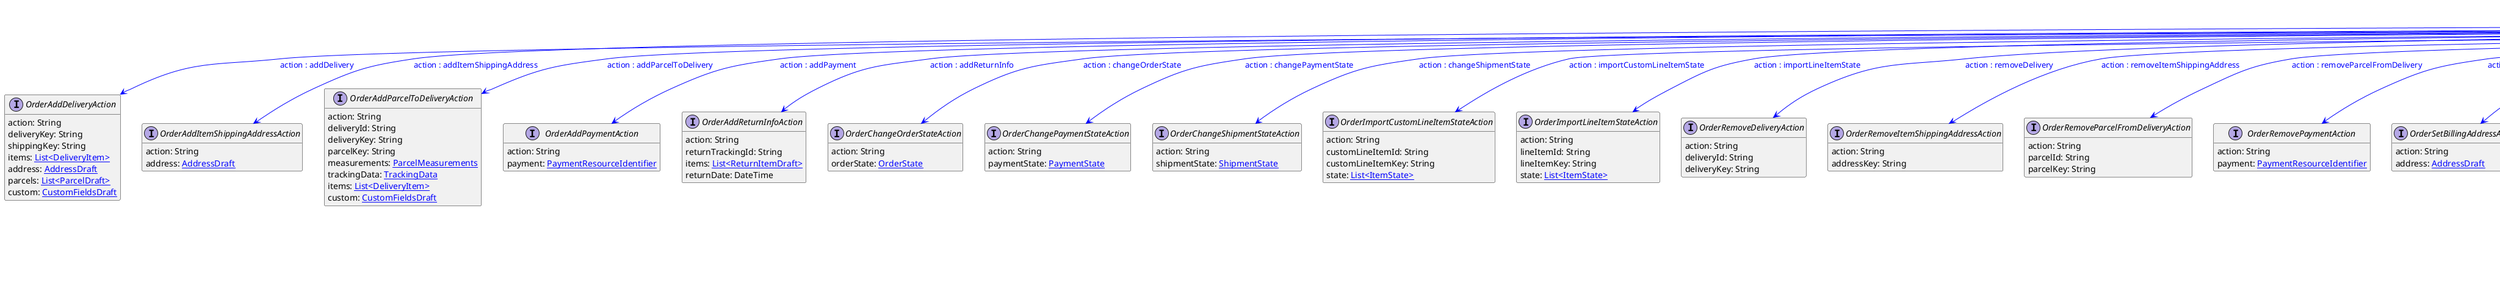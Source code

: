 @startuml

hide empty fields
hide empty methods
legend
|= |= line |
|<back:black>   </back>| inheritance |
|<back:green>   </back>| property reference |
|<back:blue>   </back>| discriminated class |
endlegend
interface OrderUpdateAction [[OrderUpdateAction.svg]]  {
    action: String
}


interface OrderAddDeliveryAction [[OrderAddDeliveryAction.svg]]  {
    action: String
    deliveryKey: String
    shippingKey: String
    items: [[DeliveryItem.svg List<DeliveryItem>]]
    address: [[AddressDraft.svg AddressDraft]]
    parcels: [[ParcelDraft.svg List<ParcelDraft>]]
    custom: [[CustomFieldsDraft.svg CustomFieldsDraft]]
}
interface OrderAddItemShippingAddressAction [[OrderAddItemShippingAddressAction.svg]]  {
    action: String
    address: [[AddressDraft.svg AddressDraft]]
}
interface OrderAddParcelToDeliveryAction [[OrderAddParcelToDeliveryAction.svg]]  {
    action: String
    deliveryId: String
    deliveryKey: String
    parcelKey: String
    measurements: [[ParcelMeasurements.svg ParcelMeasurements]]
    trackingData: [[TrackingData.svg TrackingData]]
    items: [[DeliveryItem.svg List<DeliveryItem>]]
    custom: [[CustomFieldsDraft.svg CustomFieldsDraft]]
}
interface OrderAddPaymentAction [[OrderAddPaymentAction.svg]]  {
    action: String
    payment: [[PaymentResourceIdentifier.svg PaymentResourceIdentifier]]
}
interface OrderAddReturnInfoAction [[OrderAddReturnInfoAction.svg]]  {
    action: String
    returnTrackingId: String
    items: [[ReturnItemDraft.svg List<ReturnItemDraft>]]
    returnDate: DateTime
}
interface OrderChangeOrderStateAction [[OrderChangeOrderStateAction.svg]]  {
    action: String
    orderState: [[OrderState.svg OrderState]]
}
interface OrderChangePaymentStateAction [[OrderChangePaymentStateAction.svg]]  {
    action: String
    paymentState: [[PaymentState.svg PaymentState]]
}
interface OrderChangeShipmentStateAction [[OrderChangeShipmentStateAction.svg]]  {
    action: String
    shipmentState: [[ShipmentState.svg ShipmentState]]
}
interface OrderImportCustomLineItemStateAction [[OrderImportCustomLineItemStateAction.svg]]  {
    action: String
    customLineItemId: String
    customLineItemKey: String
    state: [[ItemState.svg List<ItemState>]]
}
interface OrderImportLineItemStateAction [[OrderImportLineItemStateAction.svg]]  {
    action: String
    lineItemId: String
    lineItemKey: String
    state: [[ItemState.svg List<ItemState>]]
}
interface OrderRemoveDeliveryAction [[OrderRemoveDeliveryAction.svg]]  {
    action: String
    deliveryId: String
    deliveryKey: String
}
interface OrderRemoveItemShippingAddressAction [[OrderRemoveItemShippingAddressAction.svg]]  {
    action: String
    addressKey: String
}
interface OrderRemoveParcelFromDeliveryAction [[OrderRemoveParcelFromDeliveryAction.svg]]  {
    action: String
    parcelId: String
    parcelKey: String
}
interface OrderRemovePaymentAction [[OrderRemovePaymentAction.svg]]  {
    action: String
    payment: [[PaymentResourceIdentifier.svg PaymentResourceIdentifier]]
}
interface OrderSetBillingAddressAction [[OrderSetBillingAddressAction.svg]]  {
    action: String
    address: [[AddressDraft.svg AddressDraft]]
}
interface OrderSetBillingAddressCustomFieldAction [[OrderSetBillingAddressCustomFieldAction.svg]]  {
    action: String
    name: String
    value: [[Object.svg Object]]
}
interface OrderSetBillingAddressCustomTypeAction [[OrderSetBillingAddressCustomTypeAction.svg]]  {
    action: String
    type: [[TypeResourceIdentifier.svg TypeResourceIdentifier]]
    fields: [[FieldContainer.svg FieldContainer]]
}
interface OrderSetBusinessUnitAction [[OrderSetBusinessUnitAction.svg]]  {
    action: String
    businessUnit: [[BusinessUnitResourceIdentifier.svg BusinessUnitResourceIdentifier]]
}
interface OrderSetCustomFieldAction [[OrderSetCustomFieldAction.svg]]  {
    action: String
    name: String
    value: [[Object.svg Object]]
}
interface OrderSetCustomLineItemCustomFieldAction [[OrderSetCustomLineItemCustomFieldAction.svg]]  {
    action: String
    customLineItemId: String
    customLineItemKey: String
    name: String
    value: [[Object.svg Object]]
}
interface OrderSetCustomLineItemCustomTypeAction [[OrderSetCustomLineItemCustomTypeAction.svg]]  {
    action: String
    customLineItemId: String
    customLineItemKey: String
    type: [[TypeResourceIdentifier.svg TypeResourceIdentifier]]
    fields: [[FieldContainer.svg FieldContainer]]
}
interface OrderSetCustomLineItemShippingDetailsAction [[OrderSetCustomLineItemShippingDetailsAction.svg]]  {
    action: String
    customLineItemId: String
    customLineItemKey: String
    shippingDetails: [[ItemShippingDetailsDraft.svg ItemShippingDetailsDraft]]
}
interface OrderSetCustomTypeAction [[OrderSetCustomTypeAction.svg]]  {
    action: String
    type: [[TypeResourceIdentifier.svg TypeResourceIdentifier]]
    fields: [[FieldContainer.svg FieldContainer]]
}
interface OrderSetCustomerEmailAction [[OrderSetCustomerEmailAction.svg]]  {
    action: String
    email: String
}
interface OrderSetCustomerIdAction [[OrderSetCustomerIdAction.svg]]  {
    action: String
    customerId: String
}
interface OrderSetDeliveryAddressAction [[OrderSetDeliveryAddressAction.svg]]  {
    action: String
    deliveryId: String
    deliveryKey: String
    address: [[AddressDraft.svg AddressDraft]]
}
interface OrderSetDeliveryAddressCustomFieldAction [[OrderSetDeliveryAddressCustomFieldAction.svg]]  {
    action: String
    deliveryId: String
    deliveryKey: String
    name: String
    value: [[Object.svg Object]]
}
interface OrderSetDeliveryAddressCustomTypeAction [[OrderSetDeliveryAddressCustomTypeAction.svg]]  {
    action: String
    deliveryId: String
    deliveryKey: String
    type: [[TypeResourceIdentifier.svg TypeResourceIdentifier]]
    fields: [[FieldContainer.svg FieldContainer]]
}
interface OrderSetDeliveryCustomFieldAction [[OrderSetDeliveryCustomFieldAction.svg]]  {
    action: String
    deliveryId: String
    deliveryKey: String
    name: String
    value: [[Object.svg Object]]
}
interface OrderSetDeliveryCustomTypeAction [[OrderSetDeliveryCustomTypeAction.svg]]  {
    action: String
    deliveryId: String
    deliveryKey: String
    type: [[TypeResourceIdentifier.svg TypeResourceIdentifier]]
    fields: [[FieldContainer.svg FieldContainer]]
}
interface OrderSetDeliveryItemsAction [[OrderSetDeliveryItemsAction.svg]]  {
    action: String
    deliveryId: String
    deliveryKey: String
    items: [[DeliveryItem.svg List<DeliveryItem>]]
}
interface OrderSetItemShippingAddressCustomFieldAction [[OrderSetItemShippingAddressCustomFieldAction.svg]]  {
    action: String
    addressKey: String
    name: String
    value: [[Object.svg Object]]
}
interface OrderSetItemShippingAddressCustomTypeAction [[OrderSetItemShippingAddressCustomTypeAction.svg]]  {
    action: String
    addressKey: String
    type: [[TypeResourceIdentifier.svg TypeResourceIdentifier]]
    fields: [[FieldContainer.svg FieldContainer]]
}
interface OrderSetLineItemCustomFieldAction [[OrderSetLineItemCustomFieldAction.svg]]  {
    action: String
    lineItemId: String
    lineItemKey: String
    name: String
    value: [[Object.svg Object]]
}
interface OrderSetLineItemCustomTypeAction [[OrderSetLineItemCustomTypeAction.svg]]  {
    action: String
    lineItemId: String
    lineItemKey: String
    type: [[TypeResourceIdentifier.svg TypeResourceIdentifier]]
    fields: [[FieldContainer.svg FieldContainer]]
}
interface OrderSetLineItemShippingDetailsAction [[OrderSetLineItemShippingDetailsAction.svg]]  {
    action: String
    lineItemId: String
    lineItemKey: String
    shippingDetails: [[ItemShippingDetailsDraft.svg ItemShippingDetailsDraft]]
}
interface OrderSetLocaleAction [[OrderSetLocaleAction.svg]]  {
    action: String
    locale: String
}
interface OrderSetOrderNumberAction [[OrderSetOrderNumberAction.svg]]  {
    action: String
    orderNumber: String
}
interface OrderSetParcelCustomFieldAction [[OrderSetParcelCustomFieldAction.svg]]  {
    action: String
    parcelId: String
    parcelKey: String
    name: String
    value: [[Object.svg Object]]
}
interface OrderSetParcelCustomTypeAction [[OrderSetParcelCustomTypeAction.svg]]  {
    action: String
    parcelId: String
    parcelKey: String
    type: [[TypeResourceIdentifier.svg TypeResourceIdentifier]]
    fields: [[FieldContainer.svg FieldContainer]]
}
interface OrderSetParcelItemsAction [[OrderSetParcelItemsAction.svg]]  {
    action: String
    parcelId: String
    parcelKey: String
    items: [[DeliveryItem.svg List<DeliveryItem>]]
}
interface OrderSetParcelMeasurementsAction [[OrderSetParcelMeasurementsAction.svg]]  {
    action: String
    parcelId: String
    parcelKey: String
    measurements: [[ParcelMeasurements.svg ParcelMeasurements]]
}
interface OrderSetParcelTrackingDataAction [[OrderSetParcelTrackingDataAction.svg]]  {
    action: String
    parcelId: String
    parcelKey: String
    trackingData: [[TrackingData.svg TrackingData]]
}
interface OrderSetPurchaseOrderNumberAction [[OrderSetPurchaseOrderNumberAction.svg]]  {
    action: String
    purchaseOrderNumber: String
}
interface OrderSetReturnInfoAction [[OrderSetReturnInfoAction.svg]]  {
    action: String
    items: [[ReturnInfoDraft.svg List<ReturnInfoDraft>]]
}
interface OrderSetReturnItemCustomFieldAction [[OrderSetReturnItemCustomFieldAction.svg]]  {
    action: String
    returnItemId: String
    returnItemKey: String
    name: String
    value: [[Object.svg Object]]
}
interface OrderSetReturnItemCustomTypeAction [[OrderSetReturnItemCustomTypeAction.svg]]  {
    action: String
    returnItemId: String
    returnItemKey: String
    type: [[TypeResourceIdentifier.svg TypeResourceIdentifier]]
    fields: [[FieldContainer.svg FieldContainer]]
}
interface OrderSetReturnPaymentStateAction [[OrderSetReturnPaymentStateAction.svg]]  {
    action: String
    returnItemId: String
    returnItemKey: String
    paymentState: [[ReturnPaymentState.svg ReturnPaymentState]]
}
interface OrderSetReturnShipmentStateAction [[OrderSetReturnShipmentStateAction.svg]]  {
    action: String
    returnItemId: String
    returnItemKey: String
    shipmentState: [[ReturnShipmentState.svg ReturnShipmentState]]
}
interface OrderSetShippingAddressAction [[OrderSetShippingAddressAction.svg]]  {
    action: String
    address: [[AddressDraft.svg AddressDraft]]
}
interface OrderSetShippingAddressCustomFieldAction [[OrderSetShippingAddressCustomFieldAction.svg]]  {
    action: String
    name: String
    value: [[Object.svg Object]]
}
interface OrderSetShippingAddressCustomTypeAction [[OrderSetShippingAddressCustomTypeAction.svg]]  {
    action: String
    type: [[TypeResourceIdentifier.svg TypeResourceIdentifier]]
    fields: [[FieldContainer.svg FieldContainer]]
}
interface OrderSetShippingCustomFieldAction [[OrderSetShippingCustomFieldAction.svg]]  {
    action: String
    shippingKey: String
    name: String
    value: [[Object.svg Object]]
}
interface OrderSetShippingCustomTypeAction [[OrderSetShippingCustomTypeAction.svg]]  {
    action: String
    shippingKey: String
    type: [[TypeResourceIdentifier.svg TypeResourceIdentifier]]
    fields: [[FieldContainer.svg FieldContainer]]
}
interface OrderSetStoreAction [[OrderSetStoreAction.svg]]  {
    action: String
    store: [[StoreResourceIdentifier.svg StoreResourceIdentifier]]
}
interface OrderTransitionCustomLineItemStateAction [[OrderTransitionCustomLineItemStateAction.svg]]  {
    action: String
    customLineItemId: String
    customLineItemKey: String
    quantity: Long
    fromState: [[StateResourceIdentifier.svg StateResourceIdentifier]]
    toState: [[StateResourceIdentifier.svg StateResourceIdentifier]]
    actualTransitionDate: DateTime
}
interface OrderTransitionLineItemStateAction [[OrderTransitionLineItemStateAction.svg]]  {
    action: String
    lineItemId: String
    lineItemKey: String
    quantity: Long
    fromState: [[StateResourceIdentifier.svg StateResourceIdentifier]]
    toState: [[StateResourceIdentifier.svg StateResourceIdentifier]]
    actualTransitionDate: DateTime
}
interface OrderTransitionStateAction [[OrderTransitionStateAction.svg]]  {
    action: String
    state: [[StateResourceIdentifier.svg StateResourceIdentifier]]
    force: Boolean
}
interface OrderUpdateItemShippingAddressAction [[OrderUpdateItemShippingAddressAction.svg]]  {
    action: String
    address: [[AddressDraft.svg AddressDraft]]
}
interface OrderUpdateSyncInfoAction [[OrderUpdateSyncInfoAction.svg]]  {
    action: String
    externalId: String
    channel: [[ChannelResourceIdentifier.svg ChannelResourceIdentifier]]
    syncedAt: DateTime
}
interface OrderUpdate [[OrderUpdate.svg]]  {
    version: Long
    actions: [[OrderUpdateAction.svg List<OrderUpdateAction>]]
}
OrderUpdateAction --> OrderAddDeliveryAction #blue;text:blue : "action : addDelivery"
OrderUpdateAction --> OrderAddItemShippingAddressAction #blue;text:blue : "action : addItemShippingAddress"
OrderUpdateAction --> OrderAddParcelToDeliveryAction #blue;text:blue : "action : addParcelToDelivery"
OrderUpdateAction --> OrderAddPaymentAction #blue;text:blue : "action : addPayment"
OrderUpdateAction --> OrderAddReturnInfoAction #blue;text:blue : "action : addReturnInfo"
OrderUpdateAction --> OrderChangeOrderStateAction #blue;text:blue : "action : changeOrderState"
OrderUpdateAction --> OrderChangePaymentStateAction #blue;text:blue : "action : changePaymentState"
OrderUpdateAction --> OrderChangeShipmentStateAction #blue;text:blue : "action : changeShipmentState"
OrderUpdateAction --> OrderImportCustomLineItemStateAction #blue;text:blue : "action : importCustomLineItemState"
OrderUpdateAction --> OrderImportLineItemStateAction #blue;text:blue : "action : importLineItemState"
OrderUpdateAction --> OrderRemoveDeliveryAction #blue;text:blue : "action : removeDelivery"
OrderUpdateAction --> OrderRemoveItemShippingAddressAction #blue;text:blue : "action : removeItemShippingAddress"
OrderUpdateAction --> OrderRemoveParcelFromDeliveryAction #blue;text:blue : "action : removeParcelFromDelivery"
OrderUpdateAction --> OrderRemovePaymentAction #blue;text:blue : "action : removePayment"
OrderUpdateAction --> OrderSetBillingAddressAction #blue;text:blue : "action : setBillingAddress"
OrderUpdateAction --> OrderSetBillingAddressCustomFieldAction #blue;text:blue : "action : setBillingAddressCustomField"
OrderUpdateAction --> OrderSetBillingAddressCustomTypeAction #blue;text:blue : "action : setBillingAddressCustomType"
OrderUpdateAction --> OrderSetBusinessUnitAction #blue;text:blue : "action : setBusinessUnit"
OrderUpdateAction --> OrderSetCustomFieldAction #blue;text:blue : "action : setCustomField"
OrderUpdateAction --> OrderSetCustomLineItemCustomFieldAction #blue;text:blue : "action : setCustomLineItemCustomField"
OrderUpdateAction --> OrderSetCustomLineItemCustomTypeAction #blue;text:blue : "action : setCustomLineItemCustomType"
OrderUpdateAction --> OrderSetCustomLineItemShippingDetailsAction #blue;text:blue : "action : setCustomLineItemShippingDetails"
OrderUpdateAction --> OrderSetCustomTypeAction #blue;text:blue : "action : setCustomType"
OrderUpdateAction --> OrderSetCustomerEmailAction #blue;text:blue : "action : setCustomerEmail"
OrderUpdateAction --> OrderSetCustomerIdAction #blue;text:blue : "action : setCustomerId"
OrderUpdateAction --> OrderSetDeliveryAddressAction #blue;text:blue : "action : setDeliveryAddress"
OrderUpdateAction --> OrderSetDeliveryAddressCustomFieldAction #blue;text:blue : "action : setDeliveryAddressCustomField"
OrderUpdateAction --> OrderSetDeliveryAddressCustomTypeAction #blue;text:blue : "action : setDeliveryAddressCustomType"
OrderUpdateAction --> OrderSetDeliveryCustomFieldAction #blue;text:blue : "action : setDeliveryCustomField"
OrderUpdateAction --> OrderSetDeliveryCustomTypeAction #blue;text:blue : "action : setDeliveryCustomType"
OrderUpdateAction --> OrderSetDeliveryItemsAction #blue;text:blue : "action : setDeliveryItems"
OrderUpdateAction --> OrderSetItemShippingAddressCustomFieldAction #blue;text:blue : "action : setItemShippingAddressCustomField"
OrderUpdateAction --> OrderSetItemShippingAddressCustomTypeAction #blue;text:blue : "action : setItemShippingAddressCustomType"
OrderUpdateAction --> OrderSetLineItemCustomFieldAction #blue;text:blue : "action : setLineItemCustomField"
OrderUpdateAction --> OrderSetLineItemCustomTypeAction #blue;text:blue : "action : setLineItemCustomType"
OrderUpdateAction --> OrderSetLineItemShippingDetailsAction #blue;text:blue : "action : setLineItemShippingDetails"
OrderUpdateAction --> OrderSetLocaleAction #blue;text:blue : "action : setLocale"
OrderUpdateAction --> OrderSetOrderNumberAction #blue;text:blue : "action : setOrderNumber"
OrderUpdateAction --> OrderSetParcelCustomFieldAction #blue;text:blue : "action : setParcelCustomField"
OrderUpdateAction --> OrderSetParcelCustomTypeAction #blue;text:blue : "action : setParcelCustomType"
OrderUpdateAction --> OrderSetParcelItemsAction #blue;text:blue : "action : setParcelItems"
OrderUpdateAction --> OrderSetParcelMeasurementsAction #blue;text:blue : "action : setParcelMeasurements"
OrderUpdateAction --> OrderSetParcelTrackingDataAction #blue;text:blue : "action : setParcelTrackingData"
OrderUpdateAction --> OrderSetPurchaseOrderNumberAction #blue;text:blue : "action : setPurchaseOrderNumber"
OrderUpdateAction --> OrderSetReturnInfoAction #blue;text:blue : "action : setReturnInfo"
OrderUpdateAction --> OrderSetReturnItemCustomFieldAction #blue;text:blue : "action : setReturnItemCustomField"
OrderUpdateAction --> OrderSetReturnItemCustomTypeAction #blue;text:blue : "action : setReturnItemCustomType"
OrderUpdateAction --> OrderSetReturnPaymentStateAction #blue;text:blue : "action : setReturnPaymentState"
OrderUpdateAction --> OrderSetReturnShipmentStateAction #blue;text:blue : "action : setReturnShipmentState"
OrderUpdateAction --> OrderSetShippingAddressAction #blue;text:blue : "action : setShippingAddress"
OrderUpdateAction --> OrderSetShippingAddressCustomFieldAction #blue;text:blue : "action : setShippingAddressCustomField"
OrderUpdateAction --> OrderSetShippingAddressCustomTypeAction #blue;text:blue : "action : setShippingAddressCustomType"
OrderUpdateAction --> OrderSetShippingCustomFieldAction #blue;text:blue : "action : setShippingCustomField"
OrderUpdateAction --> OrderSetShippingCustomTypeAction #blue;text:blue : "action : setShippingCustomType"
OrderUpdateAction --> OrderSetStoreAction #blue;text:blue : "action : setStore"
OrderUpdateAction --> OrderTransitionCustomLineItemStateAction #blue;text:blue : "action : transitionCustomLineItemState"
OrderUpdateAction --> OrderTransitionLineItemStateAction #blue;text:blue : "action : transitionLineItemState"
OrderUpdateAction --> OrderTransitionStateAction #blue;text:blue : "action : transitionState"
OrderUpdateAction --> OrderUpdateItemShippingAddressAction #blue;text:blue : "action : updateItemShippingAddress"
OrderUpdateAction --> OrderUpdateSyncInfoAction #blue;text:blue : "action : updateSyncInfo"
OrderUpdateAction --> OrderUpdate #green;text:green : "actions"
@enduml
